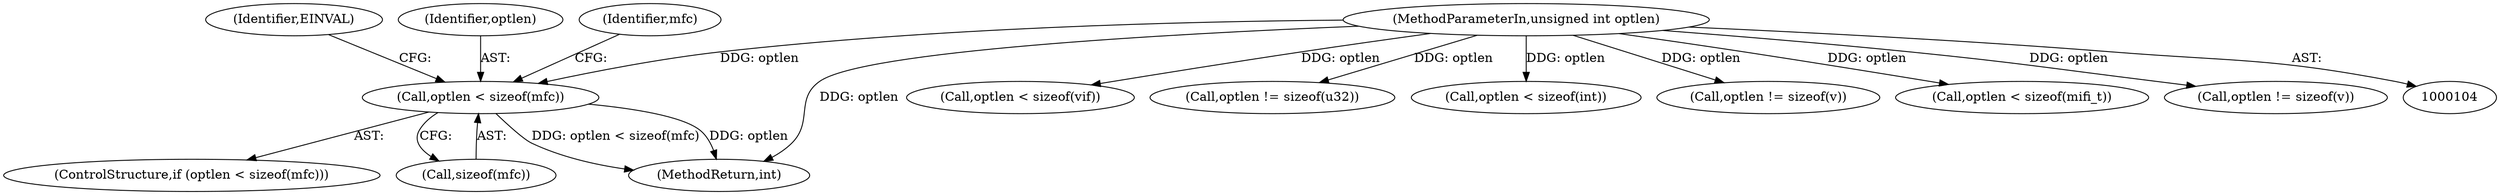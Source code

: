 digraph "0_linux_99253eb750fda6a644d5188fb26c43bad8d5a745_0@API" {
"1000269" [label="(Call,optlen < sizeof(mfc))"];
"1000108" [label="(MethodParameterIn,unsigned int optlen)"];
"1000268" [label="(ControlStructure,if (optlen < sizeof(mfc)))"];
"1000275" [label="(Identifier,EINVAL)"];
"1000189" [label="(Call,optlen < sizeof(vif))"];
"1000270" [label="(Identifier,optlen)"];
"1000408" [label="(Call,optlen != sizeof(u32))"];
"1000269" [label="(Call,optlen < sizeof(mfc))"];
"1000172" [label="(Call,optlen < sizeof(int))"];
"1000271" [label="(Call,sizeof(mfc))"];
"1000470" [label="(MethodReturn,int)"];
"1000359" [label="(Call,optlen != sizeof(v))"];
"1000233" [label="(Call,optlen < sizeof(mifi_t))"];
"1000279" [label="(Identifier,mfc)"];
"1000108" [label="(MethodParameterIn,unsigned int optlen)"];
"1000332" [label="(Call,optlen != sizeof(v))"];
"1000269" -> "1000268"  [label="AST: "];
"1000269" -> "1000271"  [label="CFG: "];
"1000270" -> "1000269"  [label="AST: "];
"1000271" -> "1000269"  [label="AST: "];
"1000275" -> "1000269"  [label="CFG: "];
"1000279" -> "1000269"  [label="CFG: "];
"1000269" -> "1000470"  [label="DDG: optlen < sizeof(mfc)"];
"1000269" -> "1000470"  [label="DDG: optlen"];
"1000108" -> "1000269"  [label="DDG: optlen"];
"1000108" -> "1000104"  [label="AST: "];
"1000108" -> "1000470"  [label="DDG: optlen"];
"1000108" -> "1000172"  [label="DDG: optlen"];
"1000108" -> "1000189"  [label="DDG: optlen"];
"1000108" -> "1000233"  [label="DDG: optlen"];
"1000108" -> "1000332"  [label="DDG: optlen"];
"1000108" -> "1000359"  [label="DDG: optlen"];
"1000108" -> "1000408"  [label="DDG: optlen"];
}
